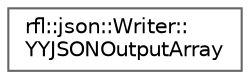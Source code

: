 digraph "类继承关系图"
{
 // LATEX_PDF_SIZE
  bgcolor="transparent";
  edge [fontname=Helvetica,fontsize=10,labelfontname=Helvetica,labelfontsize=10];
  node [fontname=Helvetica,fontsize=10,shape=box,height=0.2,width=0.4];
  rankdir="LR";
  Node0 [id="Node000000",label="rfl::json::Writer::\lYYJSONOutputArray",height=0.2,width=0.4,color="grey40", fillcolor="white", style="filled",URL="$structrfl_1_1json_1_1_writer_1_1_y_y_j_s_o_n_output_array.html",tooltip=" "];
}
